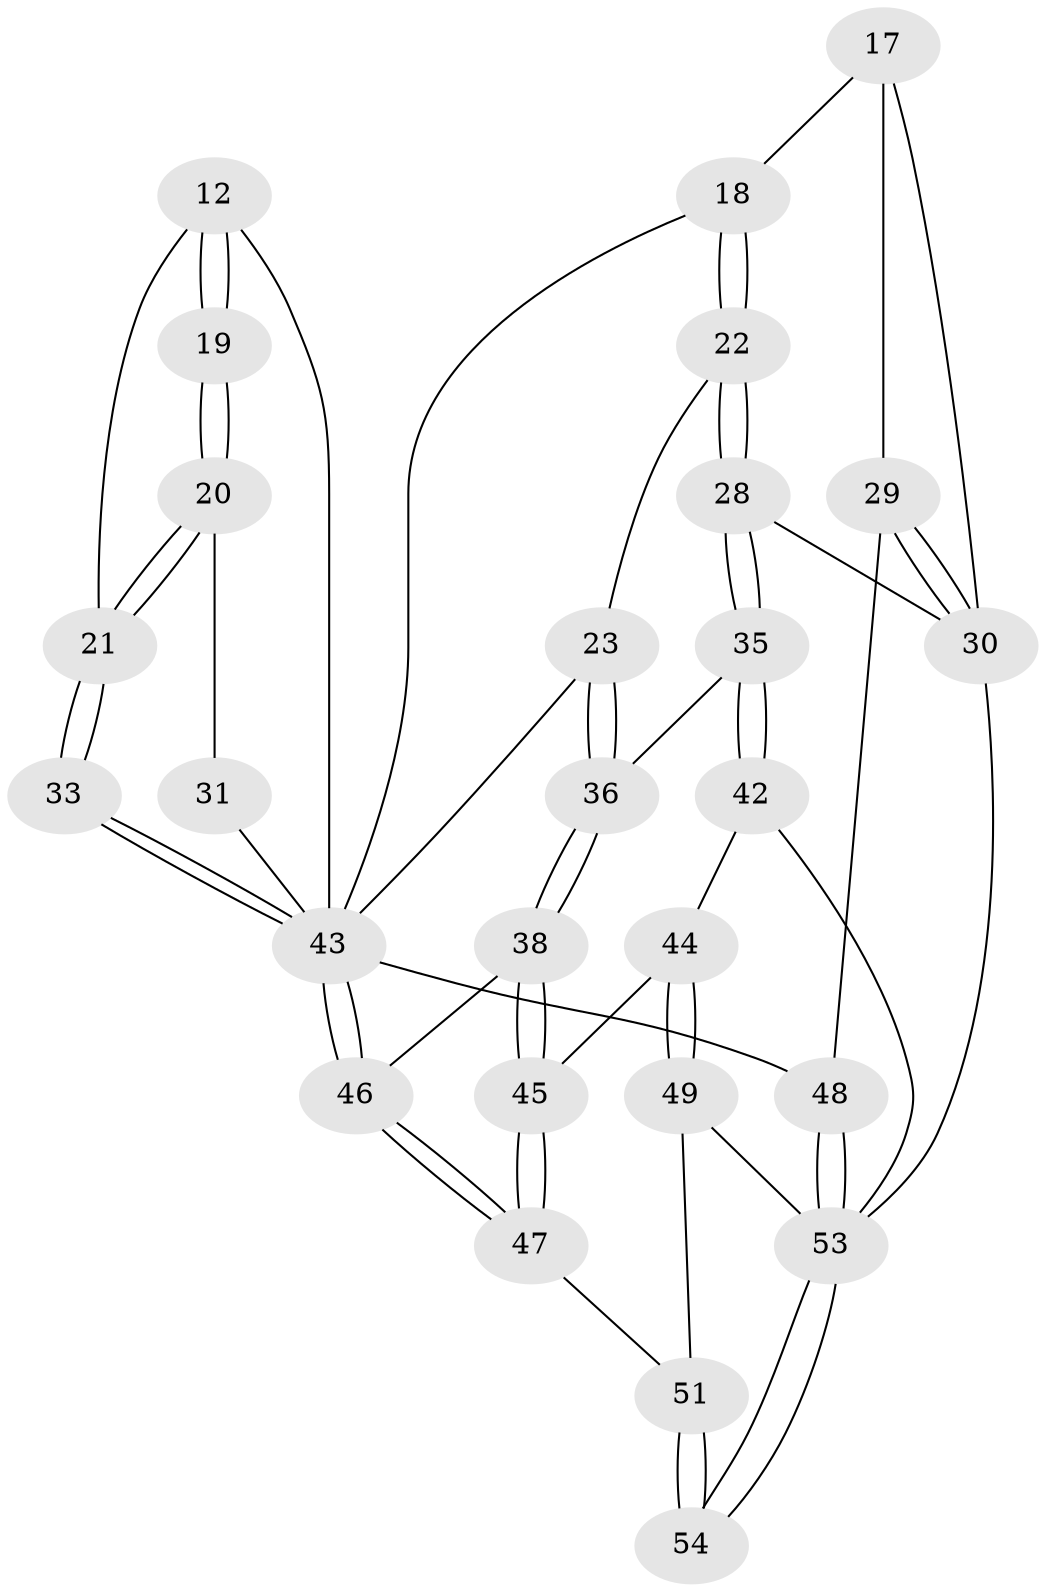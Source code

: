 // original degree distribution, {3: 0.07407407407407407, 6: 0.24074074074074073, 5: 0.48148148148148145, 4: 0.2037037037037037}
// Generated by graph-tools (version 1.1) at 2025/01/03/09/25 05:01:28]
// undirected, 27 vertices, 62 edges
graph export_dot {
graph [start="1"]
  node [color=gray90,style=filled];
  12 [pos="+0.17776006126481822+0.19363694174667578",super="+9"];
  17 [pos="+0.8095080980306585+0.2145568466073163",super="+13"];
  18 [pos="+0.6409953152331265+0.15527745166800647"];
  19 [pos="+0.06880191803214919+0.2444060085454186"];
  20 [pos="+0.06521345204140815+0.25003954350784036"];
  21 [pos="+0+0.3483265996688992"];
  22 [pos="+0.6351085381698401+0.32570436649554474"];
  23 [pos="+0.5481761888132415+0.380442191098282"];
  28 [pos="+0.8454088893798012+0.4167333142472877"];
  29 [pos="+1+0.4002252290492977",super="+14"];
  30 [pos="+1+0.4133390769719339",super="+27"];
  31 [pos="+0.20853261356340452+0.3438286097999947",super="+26"];
  33 [pos="+0+0.8801895718752341"];
  35 [pos="+0.7319761769272012+0.5146385040806333"];
  36 [pos="+0.6573377394846666+0.527302880458729"];
  38 [pos="+0.5919264421767486+0.5875186010532877"];
  42 [pos="+0.7683473581849918+0.654719938999548"];
  43 [pos="+0+0.9830244301485385",super="+5+16+34"];
  44 [pos="+0.6290868843672794+0.7024337272036911"];
  45 [pos="+0.6122593141026972+0.6809852856177913"];
  46 [pos="+0.03932622364334311+0.968400223287689",super="+39"];
  47 [pos="+0.09164762121124166+0.9691480667644753"];
  48 [pos="+1+1",super="+37+15"];
  49 [pos="+0.6382174414658918+0.7323534859746432"];
  51 [pos="+0.12029507732389158+0.9716145718994682",super="+50"];
  53 [pos="+0.9260968641584162+1",super="+52"];
  54 [pos="+0.8734765584735164+1"];
  12 -- 19 [weight=2];
  12 -- 19;
  12 -- 43 [weight=3];
  12 -- 21;
  17 -- 18;
  17 -- 30;
  17 -- 29;
  18 -- 22;
  18 -- 22;
  18 -- 43;
  19 -- 20;
  19 -- 20;
  20 -- 21;
  20 -- 21;
  20 -- 31;
  21 -- 33;
  21 -- 33;
  22 -- 23;
  22 -- 28;
  22 -- 28;
  23 -- 36;
  23 -- 36;
  23 -- 43;
  28 -- 35;
  28 -- 35;
  28 -- 30;
  29 -- 30;
  29 -- 30;
  29 -- 48 [weight=2];
  30 -- 53;
  31 -- 43 [weight=3];
  33 -- 43 [weight=2];
  33 -- 43;
  35 -- 36;
  35 -- 42;
  35 -- 42;
  36 -- 38;
  36 -- 38;
  38 -- 45;
  38 -- 45;
  38 -- 46;
  42 -- 44;
  42 -- 53;
  43 -- 46 [weight=2];
  43 -- 46;
  43 -- 48 [weight=3];
  44 -- 45;
  44 -- 49;
  44 -- 49;
  45 -- 47;
  45 -- 47;
  46 -- 47;
  46 -- 47;
  47 -- 51;
  48 -- 53 [weight=2];
  48 -- 53;
  49 -- 51;
  49 -- 53;
  51 -- 54 [weight=2];
  51 -- 54;
  53 -- 54;
  53 -- 54;
}
